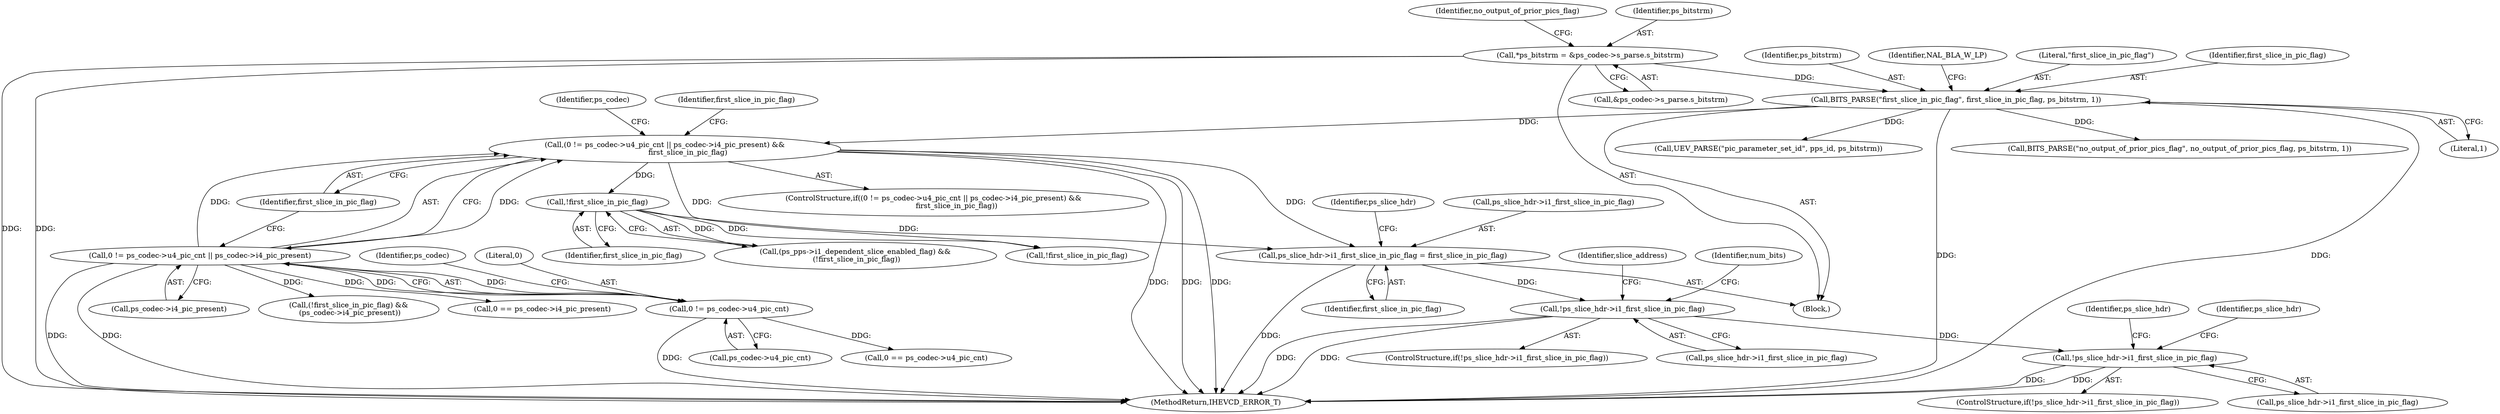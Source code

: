 digraph "0_Android_a1424724a00d62ac5efa0e27953eed66850d662f@pointer" {
"1000512" [label="(Call,!ps_slice_hdr->i1_first_slice_in_pic_flag)"];
"1000482" [label="(Call,ps_slice_hdr->i1_first_slice_in_pic_flag = first_slice_in_pic_flag)"];
"1000284" [label="(Call,(0 != ps_codec->u4_pic_cnt || ps_codec->i4_pic_present) &&\n                    first_slice_in_pic_flag)"];
"1000285" [label="(Call,0 != ps_codec->u4_pic_cnt || ps_codec->i4_pic_present)"];
"1000286" [label="(Call,0 != ps_codec->u4_pic_cnt)"];
"1000190" [label="(Call,BITS_PARSE(\"first_slice_in_pic_flag\", first_slice_in_pic_flag, ps_bitstrm, 1))"];
"1000147" [label="(Call,*ps_bitstrm = &ps_codec->s_parse.s_bitstrm)"];
"1000419" [label="(Call,!first_slice_in_pic_flag)"];
"1002432" [label="(Call,!ps_slice_hdr->i1_first_slice_in_pic_flag)"];
"1000547" [label="(Identifier,slice_address)"];
"1000283" [label="(ControlStructure,if((0 != ps_codec->u4_pic_cnt || ps_codec->i4_pic_present) &&\n                    first_slice_in_pic_flag))"];
"1000519" [label="(Identifier,num_bits)"];
"1000193" [label="(Identifier,ps_bitstrm)"];
"1000160" [label="(Identifier,no_output_of_prior_pics_flag)"];
"1000513" [label="(Call,ps_slice_hdr->i1_first_slice_in_pic_flag)"];
"1000204" [label="(Call,BITS_PARSE(\"no_output_of_prior_pics_flag\", no_output_of_prior_pics_flag, ps_bitstrm, 1))"];
"1002479" [label="(Identifier,ps_slice_hdr)"];
"1002059" [label="(Call,0 == ps_codec->u4_pic_cnt)"];
"1000486" [label="(Identifier,first_slice_in_pic_flag)"];
"1001616" [label="(Call,!first_slice_in_pic_flag)"];
"1000294" [label="(Identifier,first_slice_in_pic_flag)"];
"1000147" [label="(Call,*ps_bitstrm = &ps_codec->s_parse.s_bitstrm)"];
"1000148" [label="(Identifier,ps_bitstrm)"];
"1000373" [label="(Identifier,first_slice_in_pic_flag)"];
"1002432" [label="(Call,!ps_slice_hdr->i1_first_slice_in_pic_flag)"];
"1000292" [label="(Identifier,ps_codec)"];
"1000415" [label="(Call,(ps_pps->i1_dependent_slice_enabled_flag) &&\n (!first_slice_in_pic_flag))"];
"1000132" [label="(Block,)"];
"1000489" [label="(Identifier,ps_slice_hdr)"];
"1000291" [label="(Call,ps_codec->i4_pic_present)"];
"1002431" [label="(ControlStructure,if(!ps_slice_hdr->i1_first_slice_in_pic_flag))"];
"1000512" [label="(Call,!ps_slice_hdr->i1_first_slice_in_pic_flag)"];
"1000298" [label="(Identifier,ps_codec)"];
"1000483" [label="(Call,ps_slice_hdr->i1_first_slice_in_pic_flag)"];
"1000194" [label="(Literal,1)"];
"1000198" [label="(Identifier,NAL_BLA_W_LP)"];
"1000286" [label="(Call,0 != ps_codec->u4_pic_cnt)"];
"1000482" [label="(Call,ps_slice_hdr->i1_first_slice_in_pic_flag = first_slice_in_pic_flag)"];
"1000420" [label="(Identifier,first_slice_in_pic_flag)"];
"1002433" [label="(Call,ps_slice_hdr->i1_first_slice_in_pic_flag)"];
"1000419" [label="(Call,!first_slice_in_pic_flag)"];
"1000209" [label="(Call,UEV_PARSE(\"pic_parameter_set_id\", pps_id, ps_bitstrm))"];
"1000284" [label="(Call,(0 != ps_codec->u4_pic_cnt || ps_codec->i4_pic_present) &&\n                    first_slice_in_pic_flag)"];
"1002439" [label="(Identifier,ps_slice_hdr)"];
"1001615" [label="(Call,(!first_slice_in_pic_flag) &&\n (ps_codec->i4_pic_present))"];
"1000149" [label="(Call,&ps_codec->s_parse.s_bitstrm)"];
"1000285" [label="(Call,0 != ps_codec->u4_pic_cnt || ps_codec->i4_pic_present)"];
"1000385" [label="(Call,0 == ps_codec->i4_pic_present)"];
"1000191" [label="(Literal,\"first_slice_in_pic_flag\")"];
"1002617" [label="(MethodReturn,IHEVCD_ERROR_T)"];
"1000287" [label="(Literal,0)"];
"1000190" [label="(Call,BITS_PARSE(\"first_slice_in_pic_flag\", first_slice_in_pic_flag, ps_bitstrm, 1))"];
"1000192" [label="(Identifier,first_slice_in_pic_flag)"];
"1000511" [label="(ControlStructure,if(!ps_slice_hdr->i1_first_slice_in_pic_flag))"];
"1000288" [label="(Call,ps_codec->u4_pic_cnt)"];
"1000512" -> "1000511"  [label="AST: "];
"1000512" -> "1000513"  [label="CFG: "];
"1000513" -> "1000512"  [label="AST: "];
"1000519" -> "1000512"  [label="CFG: "];
"1000547" -> "1000512"  [label="CFG: "];
"1000512" -> "1002617"  [label="DDG: "];
"1000512" -> "1002617"  [label="DDG: "];
"1000482" -> "1000512"  [label="DDG: "];
"1000512" -> "1002432"  [label="DDG: "];
"1000482" -> "1000132"  [label="AST: "];
"1000482" -> "1000486"  [label="CFG: "];
"1000483" -> "1000482"  [label="AST: "];
"1000486" -> "1000482"  [label="AST: "];
"1000489" -> "1000482"  [label="CFG: "];
"1000482" -> "1002617"  [label="DDG: "];
"1000284" -> "1000482"  [label="DDG: "];
"1000419" -> "1000482"  [label="DDG: "];
"1000284" -> "1000283"  [label="AST: "];
"1000284" -> "1000285"  [label="CFG: "];
"1000284" -> "1000294"  [label="CFG: "];
"1000285" -> "1000284"  [label="AST: "];
"1000294" -> "1000284"  [label="AST: "];
"1000298" -> "1000284"  [label="CFG: "];
"1000373" -> "1000284"  [label="CFG: "];
"1000284" -> "1002617"  [label="DDG: "];
"1000284" -> "1002617"  [label="DDG: "];
"1000284" -> "1002617"  [label="DDG: "];
"1000285" -> "1000284"  [label="DDG: "];
"1000285" -> "1000284"  [label="DDG: "];
"1000190" -> "1000284"  [label="DDG: "];
"1000284" -> "1000419"  [label="DDG: "];
"1000284" -> "1001616"  [label="DDG: "];
"1000285" -> "1000286"  [label="CFG: "];
"1000285" -> "1000291"  [label="CFG: "];
"1000286" -> "1000285"  [label="AST: "];
"1000291" -> "1000285"  [label="AST: "];
"1000294" -> "1000285"  [label="CFG: "];
"1000285" -> "1002617"  [label="DDG: "];
"1000285" -> "1002617"  [label="DDG: "];
"1000286" -> "1000285"  [label="DDG: "];
"1000286" -> "1000285"  [label="DDG: "];
"1000285" -> "1000385"  [label="DDG: "];
"1000285" -> "1001615"  [label="DDG: "];
"1000286" -> "1000288"  [label="CFG: "];
"1000287" -> "1000286"  [label="AST: "];
"1000288" -> "1000286"  [label="AST: "];
"1000292" -> "1000286"  [label="CFG: "];
"1000286" -> "1002617"  [label="DDG: "];
"1000286" -> "1002059"  [label="DDG: "];
"1000190" -> "1000132"  [label="AST: "];
"1000190" -> "1000194"  [label="CFG: "];
"1000191" -> "1000190"  [label="AST: "];
"1000192" -> "1000190"  [label="AST: "];
"1000193" -> "1000190"  [label="AST: "];
"1000194" -> "1000190"  [label="AST: "];
"1000198" -> "1000190"  [label="CFG: "];
"1000190" -> "1002617"  [label="DDG: "];
"1000190" -> "1002617"  [label="DDG: "];
"1000147" -> "1000190"  [label="DDG: "];
"1000190" -> "1000204"  [label="DDG: "];
"1000190" -> "1000209"  [label="DDG: "];
"1000147" -> "1000132"  [label="AST: "];
"1000147" -> "1000149"  [label="CFG: "];
"1000148" -> "1000147"  [label="AST: "];
"1000149" -> "1000147"  [label="AST: "];
"1000160" -> "1000147"  [label="CFG: "];
"1000147" -> "1002617"  [label="DDG: "];
"1000147" -> "1002617"  [label="DDG: "];
"1000419" -> "1000415"  [label="AST: "];
"1000419" -> "1000420"  [label="CFG: "];
"1000420" -> "1000419"  [label="AST: "];
"1000415" -> "1000419"  [label="CFG: "];
"1000419" -> "1000415"  [label="DDG: "];
"1000419" -> "1001616"  [label="DDG: "];
"1002432" -> "1002431"  [label="AST: "];
"1002432" -> "1002433"  [label="CFG: "];
"1002433" -> "1002432"  [label="AST: "];
"1002439" -> "1002432"  [label="CFG: "];
"1002479" -> "1002432"  [label="CFG: "];
"1002432" -> "1002617"  [label="DDG: "];
"1002432" -> "1002617"  [label="DDG: "];
}
